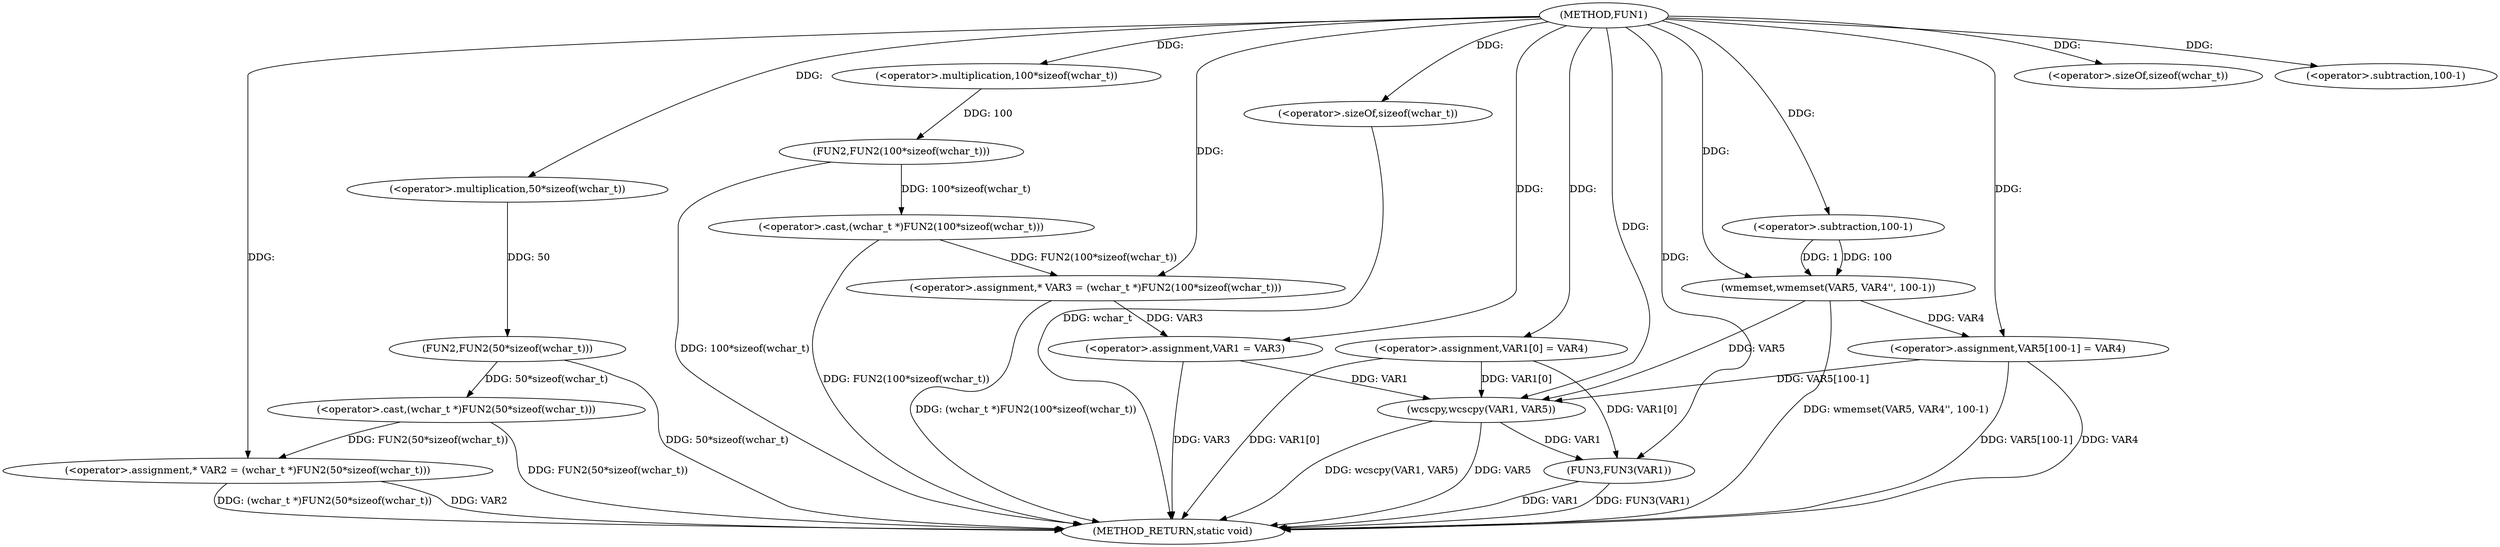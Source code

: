digraph FUN1 {  
"1000100" [label = "(METHOD,FUN1)" ]
"1000151" [label = "(METHOD_RETURN,static void)" ]
"1000104" [label = "(<operator>.assignment,* VAR2 = (wchar_t *)FUN2(50*sizeof(wchar_t)))" ]
"1000106" [label = "(<operator>.cast,(wchar_t *)FUN2(50*sizeof(wchar_t)))" ]
"1000108" [label = "(FUN2,FUN2(50*sizeof(wchar_t)))" ]
"1000109" [label = "(<operator>.multiplication,50*sizeof(wchar_t))" ]
"1000111" [label = "(<operator>.sizeOf,sizeof(wchar_t))" ]
"1000114" [label = "(<operator>.assignment,* VAR3 = (wchar_t *)FUN2(100*sizeof(wchar_t)))" ]
"1000116" [label = "(<operator>.cast,(wchar_t *)FUN2(100*sizeof(wchar_t)))" ]
"1000118" [label = "(FUN2,FUN2(100*sizeof(wchar_t)))" ]
"1000119" [label = "(<operator>.multiplication,100*sizeof(wchar_t))" ]
"1000121" [label = "(<operator>.sizeOf,sizeof(wchar_t))" ]
"1000123" [label = "(<operator>.assignment,VAR1 = VAR3)" ]
"1000126" [label = "(<operator>.assignment,VAR1[0] = VAR4)" ]
"1000133" [label = "(wmemset,wmemset(VAR5, VAR4'', 100-1))" ]
"1000136" [label = "(<operator>.subtraction,100-1)" ]
"1000139" [label = "(<operator>.assignment,VAR5[100-1] = VAR4)" ]
"1000142" [label = "(<operator>.subtraction,100-1)" ]
"1000146" [label = "(wcscpy,wcscpy(VAR1, VAR5))" ]
"1000149" [label = "(FUN3,FUN3(VAR1))" ]
  "1000123" -> "1000151"  [ label = "DDG: VAR3"] 
  "1000106" -> "1000151"  [ label = "DDG: FUN2(50*sizeof(wchar_t))"] 
  "1000104" -> "1000151"  [ label = "DDG: VAR2"] 
  "1000139" -> "1000151"  [ label = "DDG: VAR5[100-1]"] 
  "1000126" -> "1000151"  [ label = "DDG: VAR1[0]"] 
  "1000116" -> "1000151"  [ label = "DDG: FUN2(100*sizeof(wchar_t))"] 
  "1000133" -> "1000151"  [ label = "DDG: wmemset(VAR5, VAR4'', 100-1)"] 
  "1000149" -> "1000151"  [ label = "DDG: VAR1"] 
  "1000118" -> "1000151"  [ label = "DDG: 100*sizeof(wchar_t)"] 
  "1000146" -> "1000151"  [ label = "DDG: wcscpy(VAR1, VAR5)"] 
  "1000114" -> "1000151"  [ label = "DDG: (wchar_t *)FUN2(100*sizeof(wchar_t))"] 
  "1000149" -> "1000151"  [ label = "DDG: FUN3(VAR1)"] 
  "1000146" -> "1000151"  [ label = "DDG: VAR5"] 
  "1000121" -> "1000151"  [ label = "DDG: wchar_t"] 
  "1000139" -> "1000151"  [ label = "DDG: VAR4"] 
  "1000104" -> "1000151"  [ label = "DDG: (wchar_t *)FUN2(50*sizeof(wchar_t))"] 
  "1000108" -> "1000151"  [ label = "DDG: 50*sizeof(wchar_t)"] 
  "1000106" -> "1000104"  [ label = "DDG: FUN2(50*sizeof(wchar_t))"] 
  "1000100" -> "1000104"  [ label = "DDG: "] 
  "1000108" -> "1000106"  [ label = "DDG: 50*sizeof(wchar_t)"] 
  "1000109" -> "1000108"  [ label = "DDG: 50"] 
  "1000100" -> "1000109"  [ label = "DDG: "] 
  "1000100" -> "1000111"  [ label = "DDG: "] 
  "1000116" -> "1000114"  [ label = "DDG: FUN2(100*sizeof(wchar_t))"] 
  "1000100" -> "1000114"  [ label = "DDG: "] 
  "1000118" -> "1000116"  [ label = "DDG: 100*sizeof(wchar_t)"] 
  "1000119" -> "1000118"  [ label = "DDG: 100"] 
  "1000100" -> "1000119"  [ label = "DDG: "] 
  "1000100" -> "1000121"  [ label = "DDG: "] 
  "1000114" -> "1000123"  [ label = "DDG: VAR3"] 
  "1000100" -> "1000123"  [ label = "DDG: "] 
  "1000100" -> "1000126"  [ label = "DDG: "] 
  "1000100" -> "1000133"  [ label = "DDG: "] 
  "1000136" -> "1000133"  [ label = "DDG: 100"] 
  "1000136" -> "1000133"  [ label = "DDG: 1"] 
  "1000100" -> "1000136"  [ label = "DDG: "] 
  "1000133" -> "1000139"  [ label = "DDG: VAR4"] 
  "1000100" -> "1000139"  [ label = "DDG: "] 
  "1000100" -> "1000142"  [ label = "DDG: "] 
  "1000126" -> "1000146"  [ label = "DDG: VAR1[0]"] 
  "1000123" -> "1000146"  [ label = "DDG: VAR1"] 
  "1000100" -> "1000146"  [ label = "DDG: "] 
  "1000139" -> "1000146"  [ label = "DDG: VAR5[100-1]"] 
  "1000133" -> "1000146"  [ label = "DDG: VAR5"] 
  "1000126" -> "1000149"  [ label = "DDG: VAR1[0]"] 
  "1000146" -> "1000149"  [ label = "DDG: VAR1"] 
  "1000100" -> "1000149"  [ label = "DDG: "] 
}
